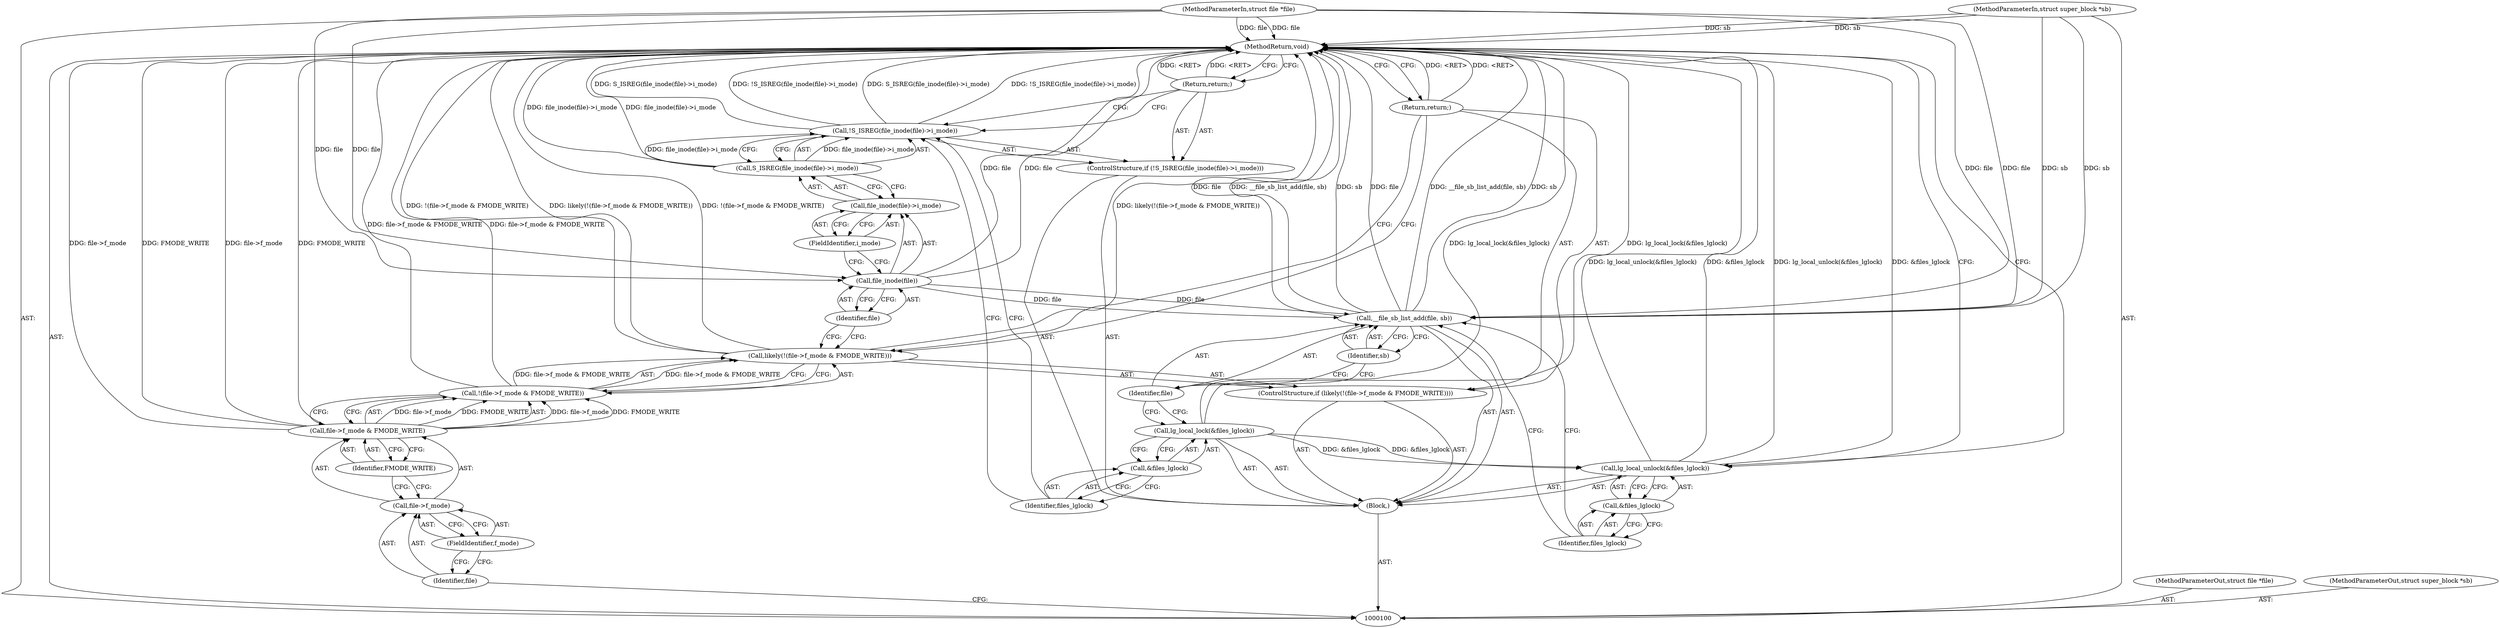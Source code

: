 digraph "1_linux_eee5cc2702929fd41cce28058dc6d6717f723f87_2" {
"1000130" [label="(MethodReturn,void)"];
"1000101" [label="(MethodParameterIn,struct file *file)"];
"1000179" [label="(MethodParameterOut,struct file *file)"];
"1000102" [label="(MethodParameterIn,struct super_block *sb)"];
"1000180" [label="(MethodParameterOut,struct super_block *sb)"];
"1000103" [label="(Block,)"];
"1000104" [label="(ControlStructure,if (likely(!(file->f_mode & FMODE_WRITE))))"];
"1000106" [label="(Call,!(file->f_mode & FMODE_WRITE))"];
"1000107" [label="(Call,file->f_mode & FMODE_WRITE)"];
"1000108" [label="(Call,file->f_mode)"];
"1000109" [label="(Identifier,file)"];
"1000110" [label="(FieldIdentifier,f_mode)"];
"1000111" [label="(Identifier,FMODE_WRITE)"];
"1000105" [label="(Call,likely(!(file->f_mode & FMODE_WRITE)))"];
"1000112" [label="(Return,return;)"];
"1000113" [label="(ControlStructure,if (!S_ISREG(file_inode(file)->i_mode)))"];
"1000116" [label="(Call,file_inode(file)->i_mode)"];
"1000117" [label="(Call,file_inode(file))"];
"1000118" [label="(Identifier,file)"];
"1000119" [label="(FieldIdentifier,i_mode)"];
"1000114" [label="(Call,!S_ISREG(file_inode(file)->i_mode))"];
"1000115" [label="(Call,S_ISREG(file_inode(file)->i_mode))"];
"1000120" [label="(Return,return;)"];
"1000121" [label="(Call,lg_local_lock(&files_lglock))"];
"1000122" [label="(Call,&files_lglock)"];
"1000123" [label="(Identifier,files_lglock)"];
"1000124" [label="(Call,__file_sb_list_add(file, sb))"];
"1000125" [label="(Identifier,file)"];
"1000126" [label="(Identifier,sb)"];
"1000127" [label="(Call,lg_local_unlock(&files_lglock))"];
"1000128" [label="(Call,&files_lglock)"];
"1000129" [label="(Identifier,files_lglock)"];
"1000130" -> "1000100"  [label="AST: "];
"1000130" -> "1000112"  [label="CFG: "];
"1000130" -> "1000120"  [label="CFG: "];
"1000130" -> "1000127"  [label="CFG: "];
"1000112" -> "1000130"  [label="DDG: <RET>"];
"1000120" -> "1000130"  [label="DDG: <RET>"];
"1000124" -> "1000130"  [label="DDG: sb"];
"1000124" -> "1000130"  [label="DDG: file"];
"1000124" -> "1000130"  [label="DDG: __file_sb_list_add(file, sb)"];
"1000107" -> "1000130"  [label="DDG: file->f_mode"];
"1000107" -> "1000130"  [label="DDG: FMODE_WRITE"];
"1000106" -> "1000130"  [label="DDG: file->f_mode & FMODE_WRITE"];
"1000105" -> "1000130"  [label="DDG: likely(!(file->f_mode & FMODE_WRITE))"];
"1000105" -> "1000130"  [label="DDG: !(file->f_mode & FMODE_WRITE)"];
"1000114" -> "1000130"  [label="DDG: !S_ISREG(file_inode(file)->i_mode)"];
"1000114" -> "1000130"  [label="DDG: S_ISREG(file_inode(file)->i_mode)"];
"1000127" -> "1000130"  [label="DDG: lg_local_unlock(&files_lglock)"];
"1000127" -> "1000130"  [label="DDG: &files_lglock"];
"1000117" -> "1000130"  [label="DDG: file"];
"1000102" -> "1000130"  [label="DDG: sb"];
"1000101" -> "1000130"  [label="DDG: file"];
"1000121" -> "1000130"  [label="DDG: lg_local_lock(&files_lglock)"];
"1000115" -> "1000130"  [label="DDG: file_inode(file)->i_mode"];
"1000101" -> "1000100"  [label="AST: "];
"1000101" -> "1000130"  [label="DDG: file"];
"1000101" -> "1000117"  [label="DDG: file"];
"1000101" -> "1000124"  [label="DDG: file"];
"1000179" -> "1000100"  [label="AST: "];
"1000102" -> "1000100"  [label="AST: "];
"1000102" -> "1000130"  [label="DDG: sb"];
"1000102" -> "1000124"  [label="DDG: sb"];
"1000180" -> "1000100"  [label="AST: "];
"1000103" -> "1000100"  [label="AST: "];
"1000104" -> "1000103"  [label="AST: "];
"1000113" -> "1000103"  [label="AST: "];
"1000121" -> "1000103"  [label="AST: "];
"1000124" -> "1000103"  [label="AST: "];
"1000127" -> "1000103"  [label="AST: "];
"1000104" -> "1000103"  [label="AST: "];
"1000105" -> "1000104"  [label="AST: "];
"1000112" -> "1000104"  [label="AST: "];
"1000106" -> "1000105"  [label="AST: "];
"1000106" -> "1000107"  [label="CFG: "];
"1000107" -> "1000106"  [label="AST: "];
"1000105" -> "1000106"  [label="CFG: "];
"1000106" -> "1000130"  [label="DDG: file->f_mode & FMODE_WRITE"];
"1000106" -> "1000105"  [label="DDG: file->f_mode & FMODE_WRITE"];
"1000107" -> "1000106"  [label="DDG: file->f_mode"];
"1000107" -> "1000106"  [label="DDG: FMODE_WRITE"];
"1000107" -> "1000106"  [label="AST: "];
"1000107" -> "1000111"  [label="CFG: "];
"1000108" -> "1000107"  [label="AST: "];
"1000111" -> "1000107"  [label="AST: "];
"1000106" -> "1000107"  [label="CFG: "];
"1000107" -> "1000130"  [label="DDG: file->f_mode"];
"1000107" -> "1000130"  [label="DDG: FMODE_WRITE"];
"1000107" -> "1000106"  [label="DDG: file->f_mode"];
"1000107" -> "1000106"  [label="DDG: FMODE_WRITE"];
"1000108" -> "1000107"  [label="AST: "];
"1000108" -> "1000110"  [label="CFG: "];
"1000109" -> "1000108"  [label="AST: "];
"1000110" -> "1000108"  [label="AST: "];
"1000111" -> "1000108"  [label="CFG: "];
"1000109" -> "1000108"  [label="AST: "];
"1000109" -> "1000100"  [label="CFG: "];
"1000110" -> "1000109"  [label="CFG: "];
"1000110" -> "1000108"  [label="AST: "];
"1000110" -> "1000109"  [label="CFG: "];
"1000108" -> "1000110"  [label="CFG: "];
"1000111" -> "1000107"  [label="AST: "];
"1000111" -> "1000108"  [label="CFG: "];
"1000107" -> "1000111"  [label="CFG: "];
"1000105" -> "1000104"  [label="AST: "];
"1000105" -> "1000106"  [label="CFG: "];
"1000106" -> "1000105"  [label="AST: "];
"1000112" -> "1000105"  [label="CFG: "];
"1000118" -> "1000105"  [label="CFG: "];
"1000105" -> "1000130"  [label="DDG: likely(!(file->f_mode & FMODE_WRITE))"];
"1000105" -> "1000130"  [label="DDG: !(file->f_mode & FMODE_WRITE)"];
"1000106" -> "1000105"  [label="DDG: file->f_mode & FMODE_WRITE"];
"1000112" -> "1000104"  [label="AST: "];
"1000112" -> "1000105"  [label="CFG: "];
"1000130" -> "1000112"  [label="CFG: "];
"1000112" -> "1000130"  [label="DDG: <RET>"];
"1000113" -> "1000103"  [label="AST: "];
"1000114" -> "1000113"  [label="AST: "];
"1000120" -> "1000113"  [label="AST: "];
"1000116" -> "1000115"  [label="AST: "];
"1000116" -> "1000119"  [label="CFG: "];
"1000117" -> "1000116"  [label="AST: "];
"1000119" -> "1000116"  [label="AST: "];
"1000115" -> "1000116"  [label="CFG: "];
"1000117" -> "1000116"  [label="AST: "];
"1000117" -> "1000118"  [label="CFG: "];
"1000118" -> "1000117"  [label="AST: "];
"1000119" -> "1000117"  [label="CFG: "];
"1000117" -> "1000130"  [label="DDG: file"];
"1000101" -> "1000117"  [label="DDG: file"];
"1000117" -> "1000124"  [label="DDG: file"];
"1000118" -> "1000117"  [label="AST: "];
"1000118" -> "1000105"  [label="CFG: "];
"1000117" -> "1000118"  [label="CFG: "];
"1000119" -> "1000116"  [label="AST: "];
"1000119" -> "1000117"  [label="CFG: "];
"1000116" -> "1000119"  [label="CFG: "];
"1000114" -> "1000113"  [label="AST: "];
"1000114" -> "1000115"  [label="CFG: "];
"1000115" -> "1000114"  [label="AST: "];
"1000120" -> "1000114"  [label="CFG: "];
"1000123" -> "1000114"  [label="CFG: "];
"1000114" -> "1000130"  [label="DDG: !S_ISREG(file_inode(file)->i_mode)"];
"1000114" -> "1000130"  [label="DDG: S_ISREG(file_inode(file)->i_mode)"];
"1000115" -> "1000114"  [label="DDG: file_inode(file)->i_mode"];
"1000115" -> "1000114"  [label="AST: "];
"1000115" -> "1000116"  [label="CFG: "];
"1000116" -> "1000115"  [label="AST: "];
"1000114" -> "1000115"  [label="CFG: "];
"1000115" -> "1000130"  [label="DDG: file_inode(file)->i_mode"];
"1000115" -> "1000114"  [label="DDG: file_inode(file)->i_mode"];
"1000120" -> "1000113"  [label="AST: "];
"1000120" -> "1000114"  [label="CFG: "];
"1000130" -> "1000120"  [label="CFG: "];
"1000120" -> "1000130"  [label="DDG: <RET>"];
"1000121" -> "1000103"  [label="AST: "];
"1000121" -> "1000122"  [label="CFG: "];
"1000122" -> "1000121"  [label="AST: "];
"1000125" -> "1000121"  [label="CFG: "];
"1000121" -> "1000130"  [label="DDG: lg_local_lock(&files_lglock)"];
"1000121" -> "1000127"  [label="DDG: &files_lglock"];
"1000122" -> "1000121"  [label="AST: "];
"1000122" -> "1000123"  [label="CFG: "];
"1000123" -> "1000122"  [label="AST: "];
"1000121" -> "1000122"  [label="CFG: "];
"1000123" -> "1000122"  [label="AST: "];
"1000123" -> "1000114"  [label="CFG: "];
"1000122" -> "1000123"  [label="CFG: "];
"1000124" -> "1000103"  [label="AST: "];
"1000124" -> "1000126"  [label="CFG: "];
"1000125" -> "1000124"  [label="AST: "];
"1000126" -> "1000124"  [label="AST: "];
"1000129" -> "1000124"  [label="CFG: "];
"1000124" -> "1000130"  [label="DDG: sb"];
"1000124" -> "1000130"  [label="DDG: file"];
"1000124" -> "1000130"  [label="DDG: __file_sb_list_add(file, sb)"];
"1000117" -> "1000124"  [label="DDG: file"];
"1000101" -> "1000124"  [label="DDG: file"];
"1000102" -> "1000124"  [label="DDG: sb"];
"1000125" -> "1000124"  [label="AST: "];
"1000125" -> "1000121"  [label="CFG: "];
"1000126" -> "1000125"  [label="CFG: "];
"1000126" -> "1000124"  [label="AST: "];
"1000126" -> "1000125"  [label="CFG: "];
"1000124" -> "1000126"  [label="CFG: "];
"1000127" -> "1000103"  [label="AST: "];
"1000127" -> "1000128"  [label="CFG: "];
"1000128" -> "1000127"  [label="AST: "];
"1000130" -> "1000127"  [label="CFG: "];
"1000127" -> "1000130"  [label="DDG: lg_local_unlock(&files_lglock)"];
"1000127" -> "1000130"  [label="DDG: &files_lglock"];
"1000121" -> "1000127"  [label="DDG: &files_lglock"];
"1000128" -> "1000127"  [label="AST: "];
"1000128" -> "1000129"  [label="CFG: "];
"1000129" -> "1000128"  [label="AST: "];
"1000127" -> "1000128"  [label="CFG: "];
"1000129" -> "1000128"  [label="AST: "];
"1000129" -> "1000124"  [label="CFG: "];
"1000128" -> "1000129"  [label="CFG: "];
}
